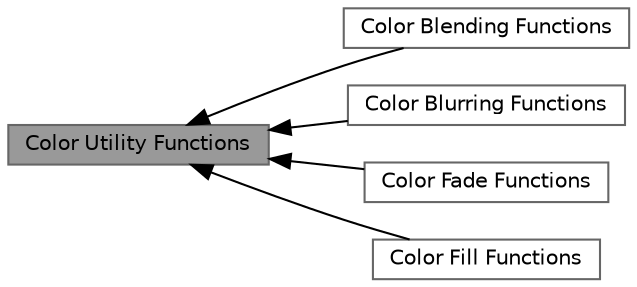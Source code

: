 digraph "Color Utility Functions"
{
 // LATEX_PDF_SIZE
  bgcolor="transparent";
  edge [fontname=Helvetica,fontsize=10,labelfontname=Helvetica,labelfontsize=10];
  node [fontname=Helvetica,fontsize=10,shape=box,height=0.2,width=0.4];
  rankdir=LR;
  Node2 [id="Node000002",label="Color Blending Functions",height=0.2,width=0.4,color="grey40", fillcolor="white", style="filled",URL="$dc/db8/group___color_blends.html",tooltip="Functions for blending colors together"];
  Node3 [id="Node000003",label="Color Blurring Functions",height=0.2,width=0.4,color="grey40", fillcolor="white", style="filled",URL="$d5/d3d/group___color_blurs.html",tooltip="Functions for blurring colors"];
  Node4 [id="Node000004",label="Color Fade Functions",height=0.2,width=0.4,color="grey40", fillcolor="white", style="filled",URL="$d3/d1c/group___color_fades.html",tooltip="Functions for fading LED arrays"];
  Node5 [id="Node000005",label="Color Fill Functions",height=0.2,width=0.4,color="grey40", fillcolor="white", style="filled",URL="$da/de3/group___color_fills.html",tooltip="Functions for filling LED arrays with colors and gradients"];
  Node1 [id="Node000001",label="Color Utility Functions",height=0.2,width=0.4,color="gray40", fillcolor="grey60", style="filled", fontcolor="black",tooltip="A variety of functions for working with color, palettes, and leds"];
  Node1->Node2 [shape=plaintext, dir="back", style="solid"];
  Node1->Node3 [shape=plaintext, dir="back", style="solid"];
  Node1->Node4 [shape=plaintext, dir="back", style="solid"];
  Node1->Node5 [shape=plaintext, dir="back", style="solid"];
}
